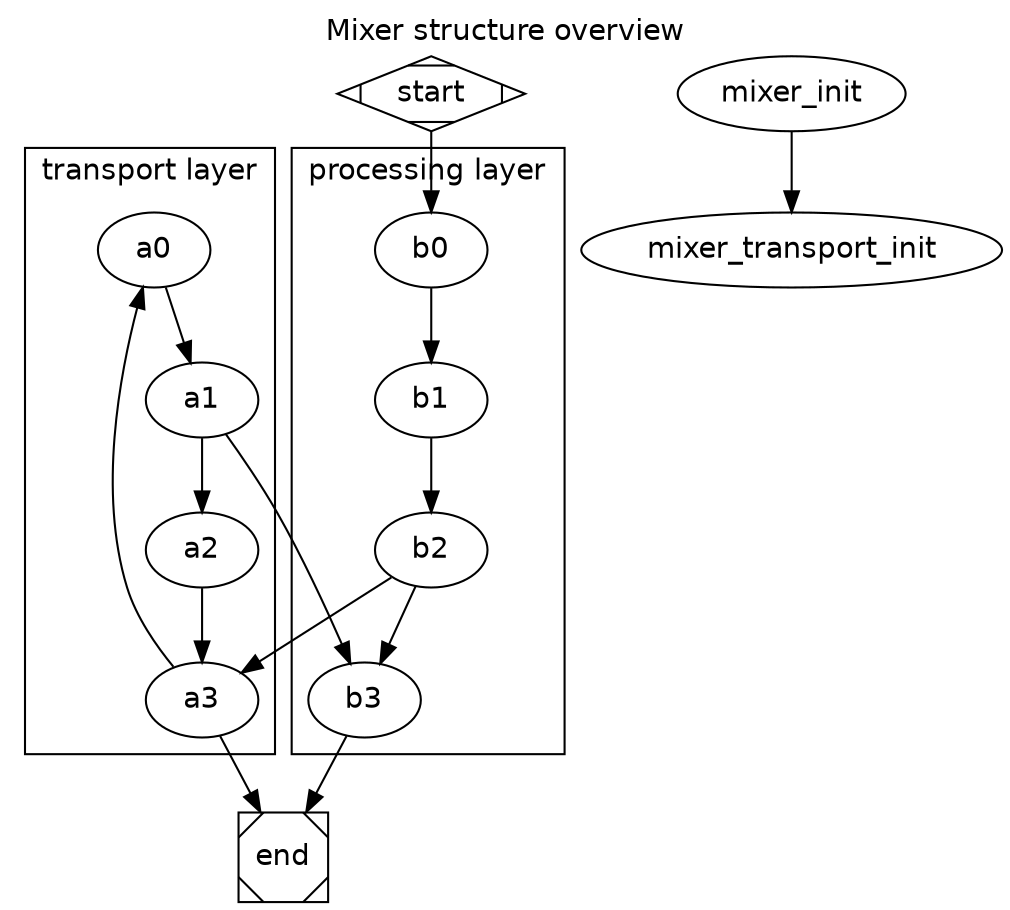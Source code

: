 ##Command to get the layout: "dot -Tpdf structure.gv > structure.pdf"

digraph G {
    label="Mixer structure overview";
    labelloc="t";
    fontname="Helvetica";
    node [fontname="Helvetica"]

    subgraph cluster0 {
        label="transport layer";
        /* node [style=filled,color=white];
        style=filled;
        color=lightgrey; */
        a0 -> a1 -> a2 -> a3;
    }

    subgraph cluster1 {
        label="processing layer"
        /* node [style=filled];
        color=blue */
        b0 -> b1 -> b2 -> b3;
    }

    mixer_init -> mixer_transport_init;
    start -> b0;
    a1 -> b3;
    b2 -> a3;
    a3 -> a0;
    a3 -> end;
    b3 -> end;
    start [shape=Mdiamond];
    end [shape=Msquare];
}
